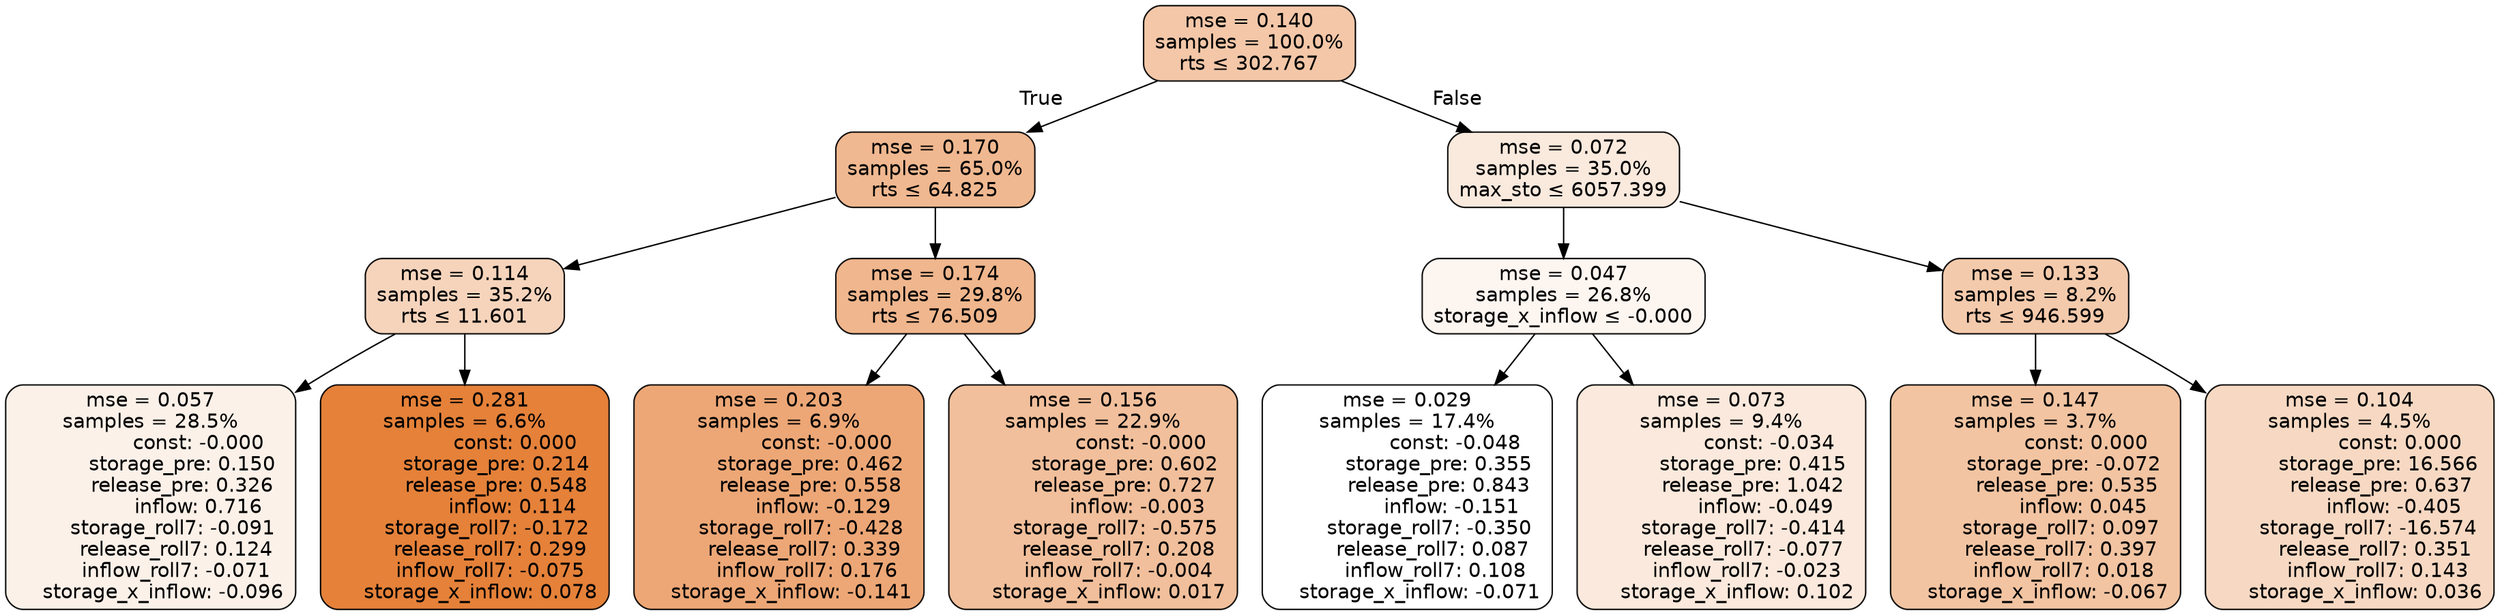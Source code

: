digraph tree {
bgcolor="transparent"
node [shape=rectangle, style="filled, rounded", color="black", fontname=helvetica] ;
edge [fontname=helvetica] ;
	"0" [label="mse = 0.140
samples = 100.0%
rts &le; 302.767", fillcolor="#f3c7a8"]
	"1" [label="mse = 0.170
samples = 65.0%
rts &le; 64.825", fillcolor="#f0b890"]
	"2" [label="mse = 0.114
samples = 35.2%
rts &le; 11.601", fillcolor="#f6d4bc"]
	"3" [label="mse = 0.057
samples = 28.5%
               const: -0.000
          storage_pre: 0.150
          release_pre: 0.326
               inflow: 0.716
       storage_roll7: -0.091
        release_roll7: 0.124
        inflow_roll7: -0.071
    storage_x_inflow: -0.096", fillcolor="#fcf1e9"]
	"4" [label="mse = 0.281
samples = 6.6%
                const: 0.000
          storage_pre: 0.214
          release_pre: 0.548
               inflow: 0.114
       storage_roll7: -0.172
        release_roll7: 0.299
        inflow_roll7: -0.075
     storage_x_inflow: 0.078", fillcolor="#e58139"]
	"5" [label="mse = 0.174
samples = 29.8%
rts &le; 76.509", fillcolor="#f0b68d"]
	"6" [label="mse = 0.203
samples = 6.9%
               const: -0.000
          storage_pre: 0.462
          release_pre: 0.558
              inflow: -0.129
       storage_roll7: -0.428
        release_roll7: 0.339
         inflow_roll7: 0.176
    storage_x_inflow: -0.141", fillcolor="#eda776"]
	"7" [label="mse = 0.156
samples = 22.9%
               const: -0.000
          storage_pre: 0.602
          release_pre: 0.727
              inflow: -0.003
       storage_roll7: -0.575
        release_roll7: 0.208
        inflow_roll7: -0.004
     storage_x_inflow: 0.017", fillcolor="#f1bf9b"]
	"8" [label="mse = 0.072
samples = 35.0%
max_sto &le; 6057.399", fillcolor="#fae9dd"]
	"9" [label="mse = 0.047
samples = 26.8%
storage_x_inflow &le; -0.000", fillcolor="#fdf5f0"]
	"10" [label="mse = 0.029
samples = 17.4%
               const: -0.048
          storage_pre: 0.355
          release_pre: 0.843
              inflow: -0.151
       storage_roll7: -0.350
        release_roll7: 0.087
         inflow_roll7: 0.108
    storage_x_inflow: -0.071", fillcolor="#ffffff"]
	"11" [label="mse = 0.073
samples = 9.4%
               const: -0.034
          storage_pre: 0.415
          release_pre: 1.042
              inflow: -0.049
       storage_roll7: -0.414
       release_roll7: -0.077
        inflow_roll7: -0.023
     storage_x_inflow: 0.102", fillcolor="#fae9dc"]
	"12" [label="mse = 0.133
samples = 8.2%
rts &le; 946.599", fillcolor="#f4caac"]
	"13" [label="mse = 0.147
samples = 3.7%
                const: 0.000
         storage_pre: -0.072
          release_pre: 0.535
               inflow: 0.045
        storage_roll7: 0.097
        release_roll7: 0.397
         inflow_roll7: 0.018
    storage_x_inflow: -0.067", fillcolor="#f2c4a2"]
	"14" [label="mse = 0.104
samples = 4.5%
                const: 0.000
         storage_pre: 16.566
          release_pre: 0.637
              inflow: -0.405
      storage_roll7: -16.574
        release_roll7: 0.351
         inflow_roll7: 0.143
     storage_x_inflow: 0.036", fillcolor="#f7d9c3"]

	"0" -> "1" [labeldistance=2.5, labelangle=45, headlabel="True"]
	"1" -> "2"
	"2" -> "3"
	"2" -> "4"
	"1" -> "5"
	"5" -> "6"
	"5" -> "7"
	"0" -> "8" [labeldistance=2.5, labelangle=-45, headlabel="False"]
	"8" -> "9"
	"9" -> "10"
	"9" -> "11"
	"8" -> "12"
	"12" -> "13"
	"12" -> "14"
}